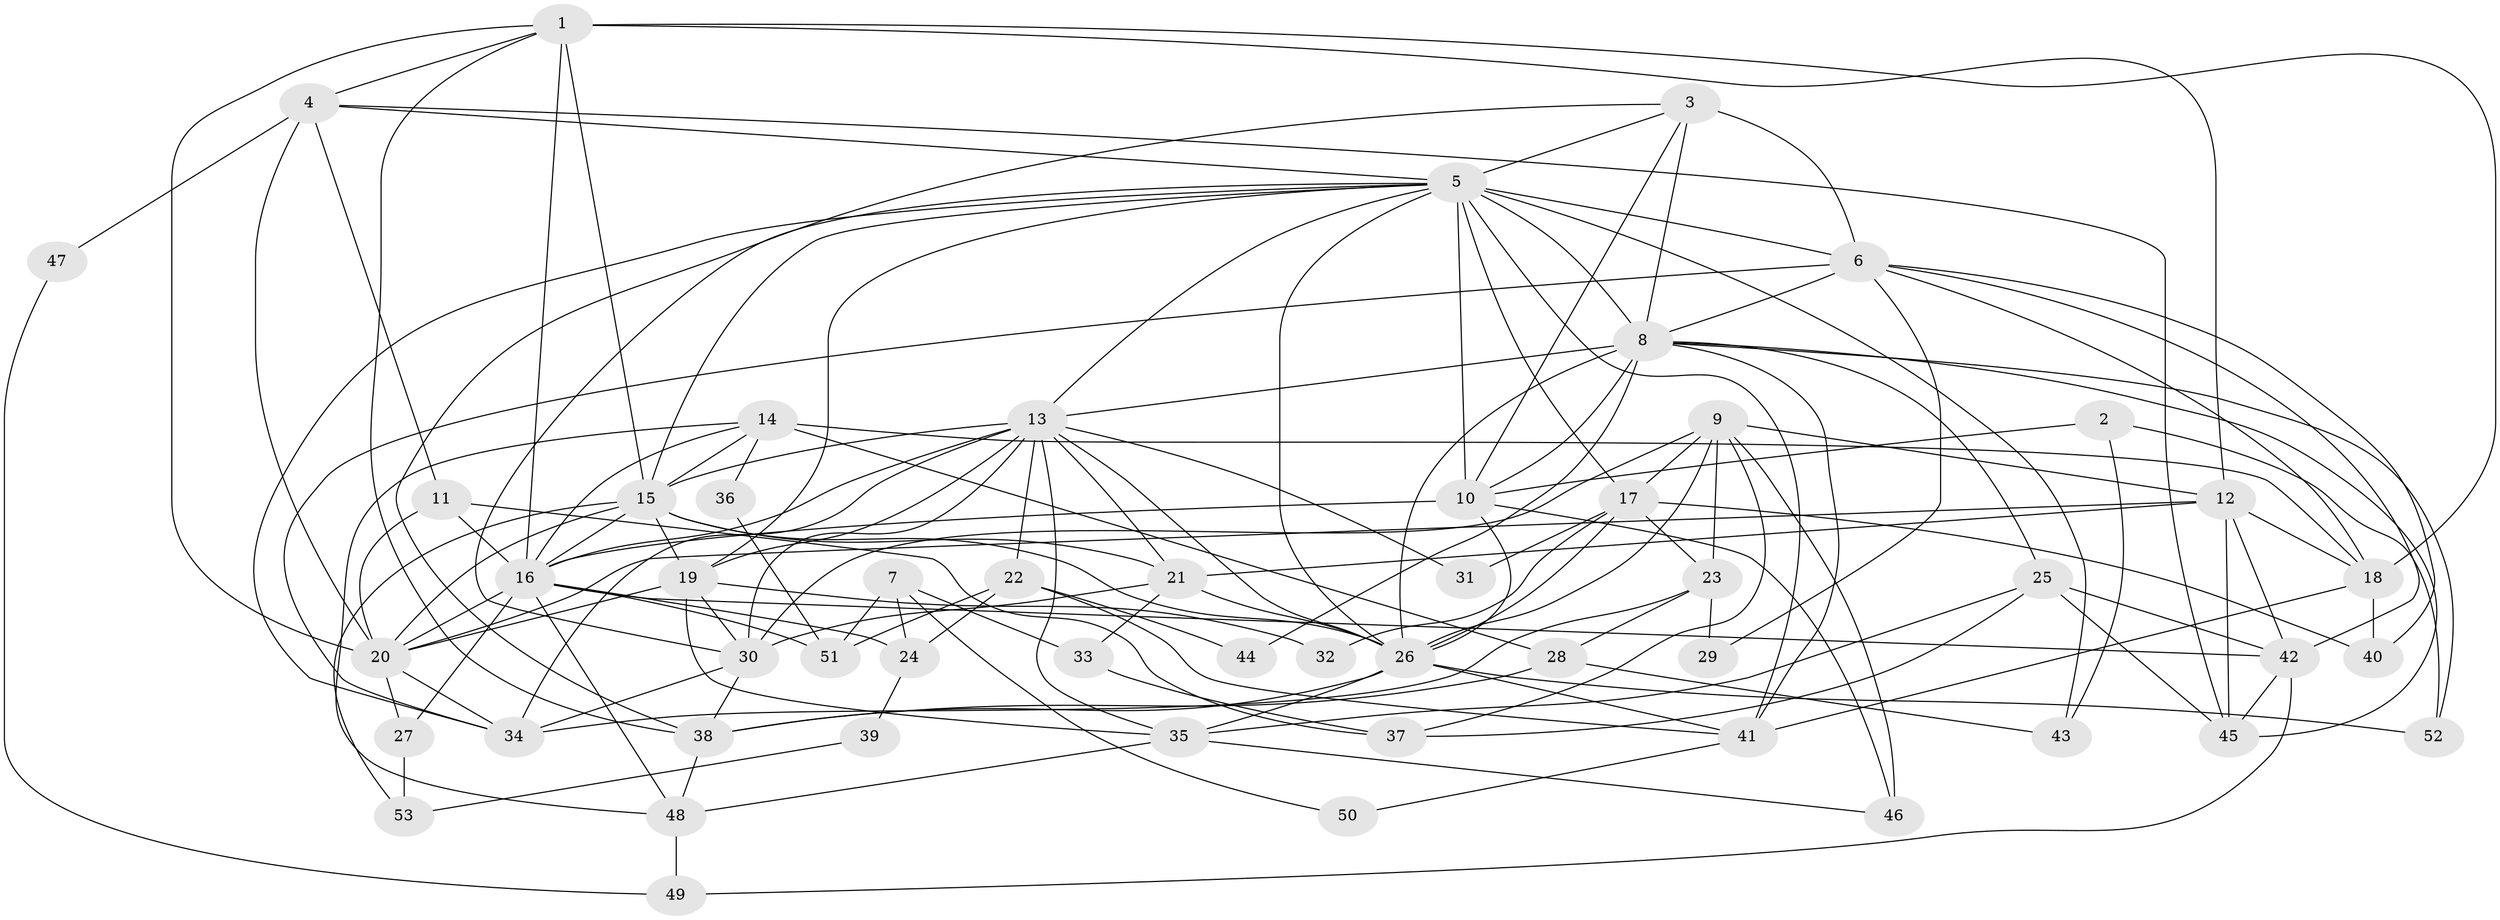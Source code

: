 // original degree distribution, {4: 0.2761904761904762, 3: 0.29523809523809524, 6: 0.11428571428571428, 5: 0.14285714285714285, 8: 0.02857142857142857, 2: 0.12380952380952381, 7: 0.01904761904761905}
// Generated by graph-tools (version 1.1) at 2025/36/03/09/25 02:36:02]
// undirected, 53 vertices, 144 edges
graph export_dot {
graph [start="1"]
  node [color=gray90,style=filled];
  1;
  2;
  3;
  4;
  5;
  6;
  7;
  8;
  9;
  10;
  11;
  12;
  13;
  14;
  15;
  16;
  17;
  18;
  19;
  20;
  21;
  22;
  23;
  24;
  25;
  26;
  27;
  28;
  29;
  30;
  31;
  32;
  33;
  34;
  35;
  36;
  37;
  38;
  39;
  40;
  41;
  42;
  43;
  44;
  45;
  46;
  47;
  48;
  49;
  50;
  51;
  52;
  53;
  1 -- 4 [weight=1.0];
  1 -- 12 [weight=2.0];
  1 -- 15 [weight=2.0];
  1 -- 16 [weight=1.0];
  1 -- 18 [weight=1.0];
  1 -- 20 [weight=1.0];
  1 -- 38 [weight=1.0];
  2 -- 10 [weight=1.0];
  2 -- 43 [weight=1.0];
  2 -- 52 [weight=1.0];
  3 -- 5 [weight=1.0];
  3 -- 6 [weight=2.0];
  3 -- 8 [weight=1.0];
  3 -- 10 [weight=1.0];
  3 -- 38 [weight=1.0];
  4 -- 5 [weight=1.0];
  4 -- 11 [weight=1.0];
  4 -- 20 [weight=1.0];
  4 -- 45 [weight=1.0];
  4 -- 47 [weight=1.0];
  5 -- 6 [weight=1.0];
  5 -- 8 [weight=1.0];
  5 -- 10 [weight=2.0];
  5 -- 13 [weight=1.0];
  5 -- 15 [weight=1.0];
  5 -- 17 [weight=1.0];
  5 -- 19 [weight=1.0];
  5 -- 26 [weight=1.0];
  5 -- 30 [weight=1.0];
  5 -- 34 [weight=1.0];
  5 -- 41 [weight=1.0];
  5 -- 43 [weight=1.0];
  6 -- 8 [weight=1.0];
  6 -- 18 [weight=1.0];
  6 -- 29 [weight=1.0];
  6 -- 34 [weight=1.0];
  6 -- 40 [weight=1.0];
  6 -- 42 [weight=1.0];
  7 -- 24 [weight=1.0];
  7 -- 33 [weight=1.0];
  7 -- 50 [weight=1.0];
  7 -- 51 [weight=1.0];
  8 -- 10 [weight=1.0];
  8 -- 13 [weight=1.0];
  8 -- 25 [weight=1.0];
  8 -- 26 [weight=3.0];
  8 -- 41 [weight=1.0];
  8 -- 44 [weight=1.0];
  8 -- 45 [weight=1.0];
  8 -- 52 [weight=1.0];
  9 -- 12 [weight=1.0];
  9 -- 17 [weight=1.0];
  9 -- 23 [weight=1.0];
  9 -- 26 [weight=1.0];
  9 -- 30 [weight=2.0];
  9 -- 37 [weight=1.0];
  9 -- 46 [weight=1.0];
  10 -- 16 [weight=1.0];
  10 -- 26 [weight=1.0];
  10 -- 46 [weight=1.0];
  11 -- 16 [weight=1.0];
  11 -- 20 [weight=1.0];
  11 -- 37 [weight=1.0];
  12 -- 18 [weight=1.0];
  12 -- 20 [weight=1.0];
  12 -- 21 [weight=1.0];
  12 -- 42 [weight=1.0];
  12 -- 45 [weight=1.0];
  13 -- 15 [weight=2.0];
  13 -- 16 [weight=1.0];
  13 -- 19 [weight=1.0];
  13 -- 21 [weight=1.0];
  13 -- 22 [weight=1.0];
  13 -- 26 [weight=1.0];
  13 -- 30 [weight=1.0];
  13 -- 31 [weight=1.0];
  13 -- 34 [weight=1.0];
  13 -- 35 [weight=1.0];
  14 -- 15 [weight=2.0];
  14 -- 16 [weight=1.0];
  14 -- 18 [weight=2.0];
  14 -- 28 [weight=1.0];
  14 -- 36 [weight=1.0];
  14 -- 48 [weight=1.0];
  15 -- 16 [weight=1.0];
  15 -- 19 [weight=1.0];
  15 -- 20 [weight=2.0];
  15 -- 21 [weight=1.0];
  15 -- 26 [weight=1.0];
  15 -- 53 [weight=1.0];
  16 -- 20 [weight=1.0];
  16 -- 24 [weight=1.0];
  16 -- 27 [weight=1.0];
  16 -- 42 [weight=1.0];
  16 -- 48 [weight=1.0];
  16 -- 51 [weight=1.0];
  17 -- 23 [weight=1.0];
  17 -- 26 [weight=1.0];
  17 -- 31 [weight=1.0];
  17 -- 32 [weight=1.0];
  17 -- 40 [weight=1.0];
  18 -- 40 [weight=1.0];
  18 -- 41 [weight=1.0];
  19 -- 20 [weight=1.0];
  19 -- 30 [weight=2.0];
  19 -- 32 [weight=1.0];
  19 -- 35 [weight=1.0];
  20 -- 27 [weight=1.0];
  20 -- 34 [weight=1.0];
  21 -- 26 [weight=1.0];
  21 -- 30 [weight=1.0];
  21 -- 33 [weight=1.0];
  22 -- 24 [weight=1.0];
  22 -- 41 [weight=1.0];
  22 -- 44 [weight=1.0];
  22 -- 51 [weight=1.0];
  23 -- 28 [weight=1.0];
  23 -- 29 [weight=1.0];
  23 -- 34 [weight=1.0];
  24 -- 39 [weight=1.0];
  25 -- 35 [weight=1.0];
  25 -- 37 [weight=1.0];
  25 -- 42 [weight=1.0];
  25 -- 45 [weight=1.0];
  26 -- 35 [weight=1.0];
  26 -- 38 [weight=1.0];
  26 -- 41 [weight=1.0];
  26 -- 52 [weight=1.0];
  27 -- 53 [weight=1.0];
  28 -- 38 [weight=1.0];
  28 -- 43 [weight=1.0];
  30 -- 34 [weight=1.0];
  30 -- 38 [weight=1.0];
  33 -- 37 [weight=1.0];
  35 -- 46 [weight=1.0];
  35 -- 48 [weight=1.0];
  36 -- 51 [weight=1.0];
  38 -- 48 [weight=1.0];
  39 -- 53 [weight=1.0];
  41 -- 50 [weight=1.0];
  42 -- 45 [weight=1.0];
  42 -- 49 [weight=1.0];
  47 -- 49 [weight=1.0];
  48 -- 49 [weight=1.0];
}
